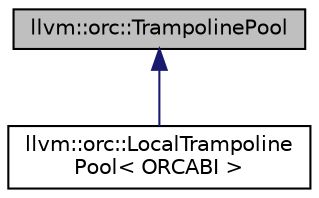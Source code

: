 digraph "llvm::orc::TrampolinePool"
{
 // LATEX_PDF_SIZE
  bgcolor="transparent";
  edge [fontname="Helvetica",fontsize="10",labelfontname="Helvetica",labelfontsize="10"];
  node [fontname="Helvetica",fontsize="10",shape=record];
  Node1 [label="llvm::orc::TrampolinePool",height=0.2,width=0.4,color="black", fillcolor="grey75", style="filled", fontcolor="black",tooltip="Base class for pools of compiler re-entry trampolines."];
  Node1 -> Node2 [dir="back",color="midnightblue",fontsize="10",style="solid",fontname="Helvetica"];
  Node2 [label="llvm::orc::LocalTrampoline\lPool\< ORCABI \>",height=0.2,width=0.4,color="black",URL="$classllvm_1_1orc_1_1LocalTrampolinePool.html",tooltip="A trampoline pool for trampolines within the current process."];
}
